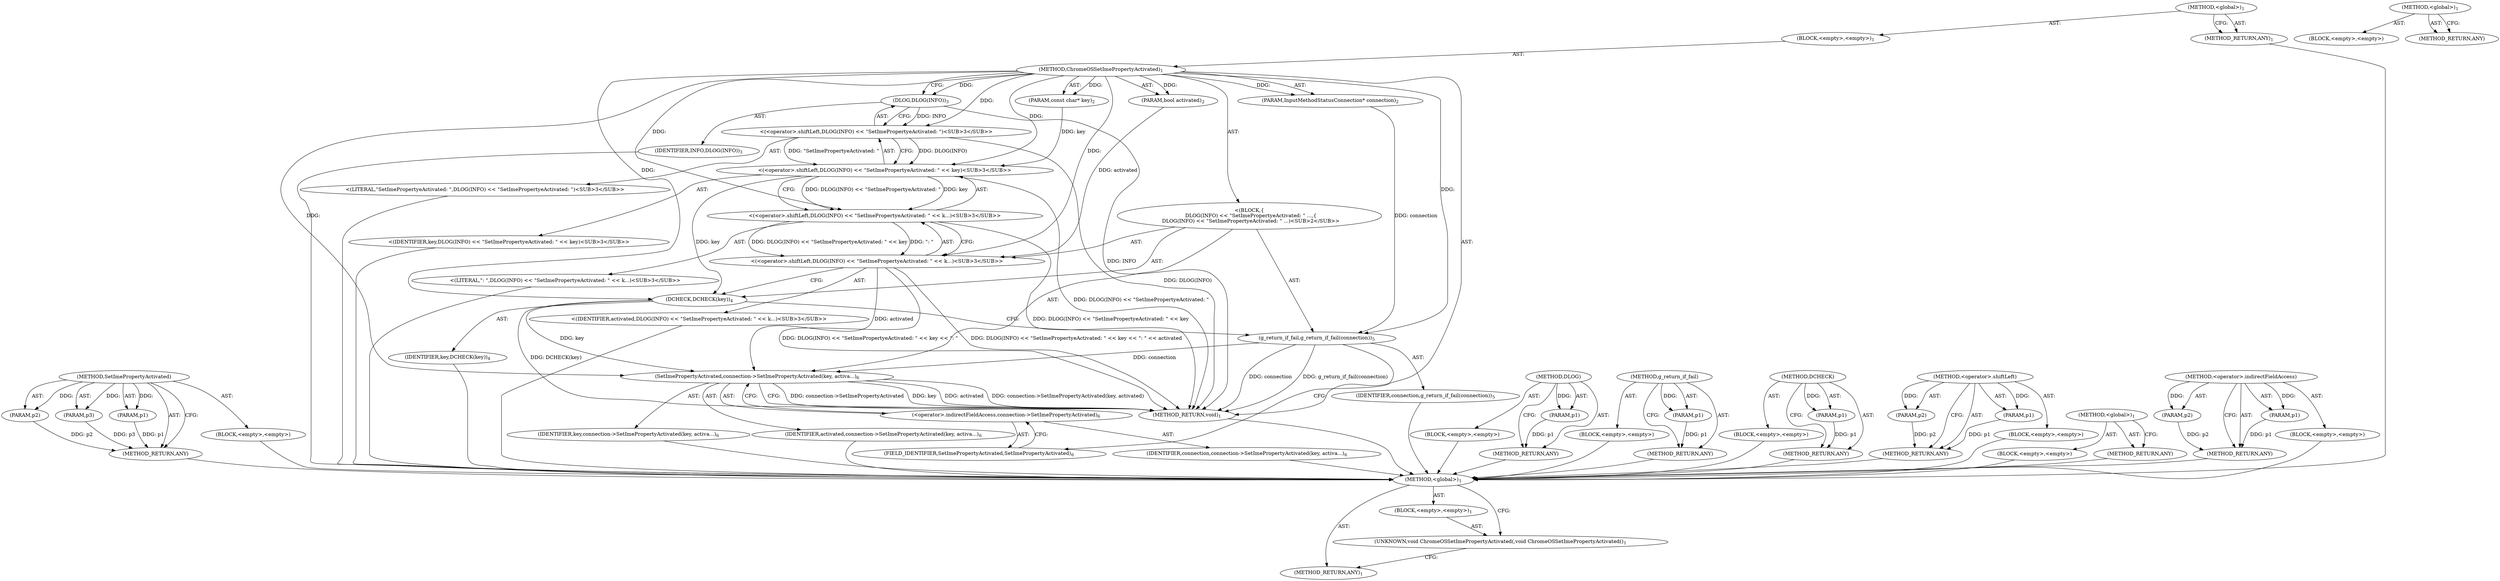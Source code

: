 digraph "&lt;global&gt;" {
vulnerable_75 [label=<(METHOD,SetImePropertyActivated)>];
vulnerable_76 [label=<(PARAM,p1)>];
vulnerable_77 [label=<(PARAM,p2)>];
vulnerable_78 [label=<(PARAM,p3)>];
vulnerable_79 [label=<(BLOCK,&lt;empty&gt;,&lt;empty&gt;)>];
vulnerable_80 [label=<(METHOD_RETURN,ANY)>];
vulnerable_6 [label=<(METHOD,&lt;global&gt;)<SUB>1</SUB>>];
vulnerable_7 [label=<(BLOCK,&lt;empty&gt;,&lt;empty&gt;)<SUB>1</SUB>>];
vulnerable_8 [label=<(METHOD,ChromeOSSetImePropertyActivated)<SUB>1</SUB>>];
vulnerable_9 [label=<(PARAM,InputMethodStatusConnection* connection)<SUB>2</SUB>>];
vulnerable_10 [label=<(PARAM,const char* key)<SUB>2</SUB>>];
vulnerable_11 [label=<(PARAM,bool activated)<SUB>2</SUB>>];
vulnerable_12 [label="<(BLOCK,{
  DLOG(INFO) &lt;&lt; &quot;SetImePropertyeActivated: &quot; ...,{
  DLOG(INFO) &lt;&lt; &quot;SetImePropertyeActivated: &quot; ...)<SUB>2</SUB>>"];
vulnerable_13 [label="<(&lt;operator&gt;.shiftLeft,DLOG(INFO) &lt;&lt; &quot;SetImePropertyeActivated: &quot; &lt;&lt; k...)<SUB>3</SUB>>"];
vulnerable_14 [label="<(&lt;operator&gt;.shiftLeft,DLOG(INFO) &lt;&lt; &quot;SetImePropertyeActivated: &quot; &lt;&lt; k...)<SUB>3</SUB>>"];
vulnerable_15 [label="<(&lt;operator&gt;.shiftLeft,DLOG(INFO) &lt;&lt; &quot;SetImePropertyeActivated: &quot; &lt;&lt; key)<SUB>3</SUB>>"];
vulnerable_16 [label="<(&lt;operator&gt;.shiftLeft,DLOG(INFO) &lt;&lt; &quot;SetImePropertyeActivated: &quot;)<SUB>3</SUB>>"];
vulnerable_17 [label=<(DLOG,DLOG(INFO))<SUB>3</SUB>>];
vulnerable_18 [label=<(IDENTIFIER,INFO,DLOG(INFO))<SUB>3</SUB>>];
vulnerable_19 [label="<(LITERAL,&quot;SetImePropertyeActivated: &quot;,DLOG(INFO) &lt;&lt; &quot;SetImePropertyeActivated: &quot;)<SUB>3</SUB>>"];
vulnerable_20 [label="<(IDENTIFIER,key,DLOG(INFO) &lt;&lt; &quot;SetImePropertyeActivated: &quot; &lt;&lt; key)<SUB>3</SUB>>"];
vulnerable_21 [label="<(LITERAL,&quot;: &quot;,DLOG(INFO) &lt;&lt; &quot;SetImePropertyeActivated: &quot; &lt;&lt; k...)<SUB>3</SUB>>"];
vulnerable_22 [label="<(IDENTIFIER,activated,DLOG(INFO) &lt;&lt; &quot;SetImePropertyeActivated: &quot; &lt;&lt; k...)<SUB>3</SUB>>"];
vulnerable_23 [label=<(DCHECK,DCHECK(key))<SUB>4</SUB>>];
vulnerable_24 [label=<(IDENTIFIER,key,DCHECK(key))<SUB>4</SUB>>];
vulnerable_25 [label=<(g_return_if_fail,g_return_if_fail(connection))<SUB>5</SUB>>];
vulnerable_26 [label=<(IDENTIFIER,connection,g_return_if_fail(connection))<SUB>5</SUB>>];
vulnerable_27 [label=<(SetImePropertyActivated,connection-&gt;SetImePropertyActivated(key, activa...)<SUB>6</SUB>>];
vulnerable_28 [label=<(&lt;operator&gt;.indirectFieldAccess,connection-&gt;SetImePropertyActivated)<SUB>6</SUB>>];
vulnerable_29 [label=<(IDENTIFIER,connection,connection-&gt;SetImePropertyActivated(key, activa...)<SUB>6</SUB>>];
vulnerable_30 [label=<(FIELD_IDENTIFIER,SetImePropertyActivated,SetImePropertyActivated)<SUB>6</SUB>>];
vulnerable_31 [label=<(IDENTIFIER,key,connection-&gt;SetImePropertyActivated(key, activa...)<SUB>6</SUB>>];
vulnerable_32 [label=<(IDENTIFIER,activated,connection-&gt;SetImePropertyActivated(key, activa...)<SUB>6</SUB>>];
vulnerable_33 [label=<(METHOD_RETURN,void)<SUB>1</SUB>>];
vulnerable_35 [label=<(METHOD_RETURN,ANY)<SUB>1</SUB>>];
vulnerable_63 [label=<(METHOD,DLOG)>];
vulnerable_64 [label=<(PARAM,p1)>];
vulnerable_65 [label=<(BLOCK,&lt;empty&gt;,&lt;empty&gt;)>];
vulnerable_66 [label=<(METHOD_RETURN,ANY)>];
vulnerable_71 [label=<(METHOD,g_return_if_fail)>];
vulnerable_72 [label=<(PARAM,p1)>];
vulnerable_73 [label=<(BLOCK,&lt;empty&gt;,&lt;empty&gt;)>];
vulnerable_74 [label=<(METHOD_RETURN,ANY)>];
vulnerable_67 [label=<(METHOD,DCHECK)>];
vulnerable_68 [label=<(PARAM,p1)>];
vulnerable_69 [label=<(BLOCK,&lt;empty&gt;,&lt;empty&gt;)>];
vulnerable_70 [label=<(METHOD_RETURN,ANY)>];
vulnerable_58 [label=<(METHOD,&lt;operator&gt;.shiftLeft)>];
vulnerable_59 [label=<(PARAM,p1)>];
vulnerable_60 [label=<(PARAM,p2)>];
vulnerable_61 [label=<(BLOCK,&lt;empty&gt;,&lt;empty&gt;)>];
vulnerable_62 [label=<(METHOD_RETURN,ANY)>];
vulnerable_52 [label=<(METHOD,&lt;global&gt;)<SUB>1</SUB>>];
vulnerable_53 [label=<(BLOCK,&lt;empty&gt;,&lt;empty&gt;)>];
vulnerable_54 [label=<(METHOD_RETURN,ANY)>];
vulnerable_81 [label=<(METHOD,&lt;operator&gt;.indirectFieldAccess)>];
vulnerable_82 [label=<(PARAM,p1)>];
vulnerable_83 [label=<(PARAM,p2)>];
vulnerable_84 [label=<(BLOCK,&lt;empty&gt;,&lt;empty&gt;)>];
vulnerable_85 [label=<(METHOD_RETURN,ANY)>];
fixed_6 [label=<(METHOD,&lt;global&gt;)<SUB>1</SUB>>];
fixed_7 [label=<(BLOCK,&lt;empty&gt;,&lt;empty&gt;)<SUB>1</SUB>>];
fixed_8 [label=<(UNKNOWN,void ChromeOSSetImePropertyActivated(,void ChromeOSSetImePropertyActivated()<SUB>1</SUB>>];
fixed_9 [label=<(METHOD_RETURN,ANY)<SUB>1</SUB>>];
fixed_14 [label=<(METHOD,&lt;global&gt;)<SUB>1</SUB>>];
fixed_15 [label=<(BLOCK,&lt;empty&gt;,&lt;empty&gt;)>];
fixed_16 [label=<(METHOD_RETURN,ANY)>];
vulnerable_75 -> vulnerable_76  [key=0, label="AST: "];
vulnerable_75 -> vulnerable_76  [key=1, label="DDG: "];
vulnerable_75 -> vulnerable_79  [key=0, label="AST: "];
vulnerable_75 -> vulnerable_77  [key=0, label="AST: "];
vulnerable_75 -> vulnerable_77  [key=1, label="DDG: "];
vulnerable_75 -> vulnerable_80  [key=0, label="AST: "];
vulnerable_75 -> vulnerable_80  [key=1, label="CFG: "];
vulnerable_75 -> vulnerable_78  [key=0, label="AST: "];
vulnerable_75 -> vulnerable_78  [key=1, label="DDG: "];
vulnerable_76 -> vulnerable_80  [key=0, label="DDG: p1"];
vulnerable_77 -> vulnerable_80  [key=0, label="DDG: p2"];
vulnerable_78 -> vulnerable_80  [key=0, label="DDG: p3"];
vulnerable_79 -> fixed_6  [key=0];
vulnerable_80 -> fixed_6  [key=0];
vulnerable_6 -> vulnerable_7  [key=0, label="AST: "];
vulnerable_6 -> vulnerable_35  [key=0, label="AST: "];
vulnerable_6 -> vulnerable_35  [key=1, label="CFG: "];
vulnerable_7 -> vulnerable_8  [key=0, label="AST: "];
vulnerable_8 -> vulnerable_9  [key=0, label="AST: "];
vulnerable_8 -> vulnerable_9  [key=1, label="DDG: "];
vulnerable_8 -> vulnerable_10  [key=0, label="AST: "];
vulnerable_8 -> vulnerable_10  [key=1, label="DDG: "];
vulnerable_8 -> vulnerable_11  [key=0, label="AST: "];
vulnerable_8 -> vulnerable_11  [key=1, label="DDG: "];
vulnerable_8 -> vulnerable_12  [key=0, label="AST: "];
vulnerable_8 -> vulnerable_33  [key=0, label="AST: "];
vulnerable_8 -> vulnerable_17  [key=0, label="CFG: "];
vulnerable_8 -> vulnerable_17  [key=1, label="DDG: "];
vulnerable_8 -> vulnerable_13  [key=0, label="DDG: "];
vulnerable_8 -> vulnerable_23  [key=0, label="DDG: "];
vulnerable_8 -> vulnerable_25  [key=0, label="DDG: "];
vulnerable_8 -> vulnerable_27  [key=0, label="DDG: "];
vulnerable_8 -> vulnerable_14  [key=0, label="DDG: "];
vulnerable_8 -> vulnerable_15  [key=0, label="DDG: "];
vulnerable_8 -> vulnerable_16  [key=0, label="DDG: "];
vulnerable_9 -> vulnerable_25  [key=0, label="DDG: connection"];
vulnerable_10 -> vulnerable_15  [key=0, label="DDG: key"];
vulnerable_11 -> vulnerable_13  [key=0, label="DDG: activated"];
vulnerable_12 -> vulnerable_13  [key=0, label="AST: "];
vulnerable_12 -> vulnerable_23  [key=0, label="AST: "];
vulnerable_12 -> vulnerable_25  [key=0, label="AST: "];
vulnerable_12 -> vulnerable_27  [key=0, label="AST: "];
vulnerable_13 -> vulnerable_14  [key=0, label="AST: "];
vulnerable_13 -> vulnerable_22  [key=0, label="AST: "];
vulnerable_13 -> vulnerable_23  [key=0, label="CFG: "];
vulnerable_13 -> vulnerable_33  [key=0, label="DDG: DLOG(INFO) &lt;&lt; &quot;SetImePropertyeActivated: &quot; &lt;&lt; key &lt;&lt; &quot;: &quot;"];
vulnerable_13 -> vulnerable_33  [key=1, label="DDG: DLOG(INFO) &lt;&lt; &quot;SetImePropertyeActivated: &quot; &lt;&lt; key &lt;&lt; &quot;: &quot; &lt;&lt; activated"];
vulnerable_13 -> vulnerable_27  [key=0, label="DDG: activated"];
vulnerable_14 -> vulnerable_15  [key=0, label="AST: "];
vulnerable_14 -> vulnerable_21  [key=0, label="AST: "];
vulnerable_14 -> vulnerable_13  [key=0, label="CFG: "];
vulnerable_14 -> vulnerable_13  [key=1, label="DDG: DLOG(INFO) &lt;&lt; &quot;SetImePropertyeActivated: &quot; &lt;&lt; key"];
vulnerable_14 -> vulnerable_13  [key=2, label="DDG: &quot;: &quot;"];
vulnerable_14 -> vulnerable_33  [key=0, label="DDG: DLOG(INFO) &lt;&lt; &quot;SetImePropertyeActivated: &quot; &lt;&lt; key"];
vulnerable_15 -> vulnerable_16  [key=0, label="AST: "];
vulnerable_15 -> vulnerable_20  [key=0, label="AST: "];
vulnerable_15 -> vulnerable_14  [key=0, label="CFG: "];
vulnerable_15 -> vulnerable_14  [key=1, label="DDG: DLOG(INFO) &lt;&lt; &quot;SetImePropertyeActivated: &quot;"];
vulnerable_15 -> vulnerable_14  [key=2, label="DDG: key"];
vulnerable_15 -> vulnerable_33  [key=0, label="DDG: DLOG(INFO) &lt;&lt; &quot;SetImePropertyeActivated: &quot;"];
vulnerable_15 -> vulnerable_23  [key=0, label="DDG: key"];
vulnerable_16 -> vulnerable_17  [key=0, label="AST: "];
vulnerable_16 -> vulnerable_19  [key=0, label="AST: "];
vulnerable_16 -> vulnerable_15  [key=0, label="CFG: "];
vulnerable_16 -> vulnerable_15  [key=1, label="DDG: DLOG(INFO)"];
vulnerable_16 -> vulnerable_15  [key=2, label="DDG: &quot;SetImePropertyeActivated: &quot;"];
vulnerable_16 -> vulnerable_33  [key=0, label="DDG: DLOG(INFO)"];
vulnerable_17 -> vulnerable_18  [key=0, label="AST: "];
vulnerable_17 -> vulnerable_16  [key=0, label="CFG: "];
vulnerable_17 -> vulnerable_16  [key=1, label="DDG: INFO"];
vulnerable_17 -> vulnerable_33  [key=0, label="DDG: INFO"];
vulnerable_18 -> fixed_6  [key=0];
vulnerable_19 -> fixed_6  [key=0];
vulnerable_20 -> fixed_6  [key=0];
vulnerable_21 -> fixed_6  [key=0];
vulnerable_22 -> fixed_6  [key=0];
vulnerable_23 -> vulnerable_24  [key=0, label="AST: "];
vulnerable_23 -> vulnerable_25  [key=0, label="CFG: "];
vulnerable_23 -> vulnerable_33  [key=0, label="DDG: DCHECK(key)"];
vulnerable_23 -> vulnerable_27  [key=0, label="DDG: key"];
vulnerable_24 -> fixed_6  [key=0];
vulnerable_25 -> vulnerable_26  [key=0, label="AST: "];
vulnerable_25 -> vulnerable_30  [key=0, label="CFG: "];
vulnerable_25 -> vulnerable_33  [key=0, label="DDG: connection"];
vulnerable_25 -> vulnerable_33  [key=1, label="DDG: g_return_if_fail(connection)"];
vulnerable_25 -> vulnerable_27  [key=0, label="DDG: connection"];
vulnerable_26 -> fixed_6  [key=0];
vulnerable_27 -> vulnerable_28  [key=0, label="AST: "];
vulnerable_27 -> vulnerable_31  [key=0, label="AST: "];
vulnerable_27 -> vulnerable_32  [key=0, label="AST: "];
vulnerable_27 -> vulnerable_33  [key=0, label="CFG: "];
vulnerable_27 -> vulnerable_33  [key=1, label="DDG: connection-&gt;SetImePropertyActivated"];
vulnerable_27 -> vulnerable_33  [key=2, label="DDG: key"];
vulnerable_27 -> vulnerable_33  [key=3, label="DDG: activated"];
vulnerable_27 -> vulnerable_33  [key=4, label="DDG: connection-&gt;SetImePropertyActivated(key, activated)"];
vulnerable_28 -> vulnerable_29  [key=0, label="AST: "];
vulnerable_28 -> vulnerable_30  [key=0, label="AST: "];
vulnerable_28 -> vulnerable_27  [key=0, label="CFG: "];
vulnerable_29 -> fixed_6  [key=0];
vulnerable_30 -> vulnerable_28  [key=0, label="CFG: "];
vulnerable_31 -> fixed_6  [key=0];
vulnerable_32 -> fixed_6  [key=0];
vulnerable_33 -> fixed_6  [key=0];
vulnerable_35 -> fixed_6  [key=0];
vulnerable_63 -> vulnerable_64  [key=0, label="AST: "];
vulnerable_63 -> vulnerable_64  [key=1, label="DDG: "];
vulnerable_63 -> vulnerable_65  [key=0, label="AST: "];
vulnerable_63 -> vulnerable_66  [key=0, label="AST: "];
vulnerable_63 -> vulnerable_66  [key=1, label="CFG: "];
vulnerable_64 -> vulnerable_66  [key=0, label="DDG: p1"];
vulnerable_65 -> fixed_6  [key=0];
vulnerable_66 -> fixed_6  [key=0];
vulnerable_71 -> vulnerable_72  [key=0, label="AST: "];
vulnerable_71 -> vulnerable_72  [key=1, label="DDG: "];
vulnerable_71 -> vulnerable_73  [key=0, label="AST: "];
vulnerable_71 -> vulnerable_74  [key=0, label="AST: "];
vulnerable_71 -> vulnerable_74  [key=1, label="CFG: "];
vulnerable_72 -> vulnerable_74  [key=0, label="DDG: p1"];
vulnerable_73 -> fixed_6  [key=0];
vulnerable_74 -> fixed_6  [key=0];
vulnerable_67 -> vulnerable_68  [key=0, label="AST: "];
vulnerable_67 -> vulnerable_68  [key=1, label="DDG: "];
vulnerable_67 -> vulnerable_69  [key=0, label="AST: "];
vulnerable_67 -> vulnerable_70  [key=0, label="AST: "];
vulnerable_67 -> vulnerable_70  [key=1, label="CFG: "];
vulnerable_68 -> vulnerable_70  [key=0, label="DDG: p1"];
vulnerable_69 -> fixed_6  [key=0];
vulnerable_70 -> fixed_6  [key=0];
vulnerable_58 -> vulnerable_59  [key=0, label="AST: "];
vulnerable_58 -> vulnerable_59  [key=1, label="DDG: "];
vulnerable_58 -> vulnerable_61  [key=0, label="AST: "];
vulnerable_58 -> vulnerable_60  [key=0, label="AST: "];
vulnerable_58 -> vulnerable_60  [key=1, label="DDG: "];
vulnerable_58 -> vulnerable_62  [key=0, label="AST: "];
vulnerable_58 -> vulnerable_62  [key=1, label="CFG: "];
vulnerable_59 -> vulnerable_62  [key=0, label="DDG: p1"];
vulnerable_60 -> vulnerable_62  [key=0, label="DDG: p2"];
vulnerable_61 -> fixed_6  [key=0];
vulnerable_62 -> fixed_6  [key=0];
vulnerable_52 -> vulnerable_53  [key=0, label="AST: "];
vulnerable_52 -> vulnerable_54  [key=0, label="AST: "];
vulnerable_52 -> vulnerable_54  [key=1, label="CFG: "];
vulnerable_53 -> fixed_6  [key=0];
vulnerable_54 -> fixed_6  [key=0];
vulnerable_81 -> vulnerable_82  [key=0, label="AST: "];
vulnerable_81 -> vulnerable_82  [key=1, label="DDG: "];
vulnerable_81 -> vulnerable_84  [key=0, label="AST: "];
vulnerable_81 -> vulnerable_83  [key=0, label="AST: "];
vulnerable_81 -> vulnerable_83  [key=1, label="DDG: "];
vulnerable_81 -> vulnerable_85  [key=0, label="AST: "];
vulnerable_81 -> vulnerable_85  [key=1, label="CFG: "];
vulnerable_82 -> vulnerable_85  [key=0, label="DDG: p1"];
vulnerable_83 -> vulnerable_85  [key=0, label="DDG: p2"];
vulnerable_84 -> fixed_6  [key=0];
vulnerable_85 -> fixed_6  [key=0];
fixed_6 -> fixed_7  [key=0, label="AST: "];
fixed_6 -> fixed_9  [key=0, label="AST: "];
fixed_6 -> fixed_8  [key=0, label="CFG: "];
fixed_7 -> fixed_8  [key=0, label="AST: "];
fixed_8 -> fixed_9  [key=0, label="CFG: "];
fixed_14 -> fixed_15  [key=0, label="AST: "];
fixed_14 -> fixed_16  [key=0, label="AST: "];
fixed_14 -> fixed_16  [key=1, label="CFG: "];
}
